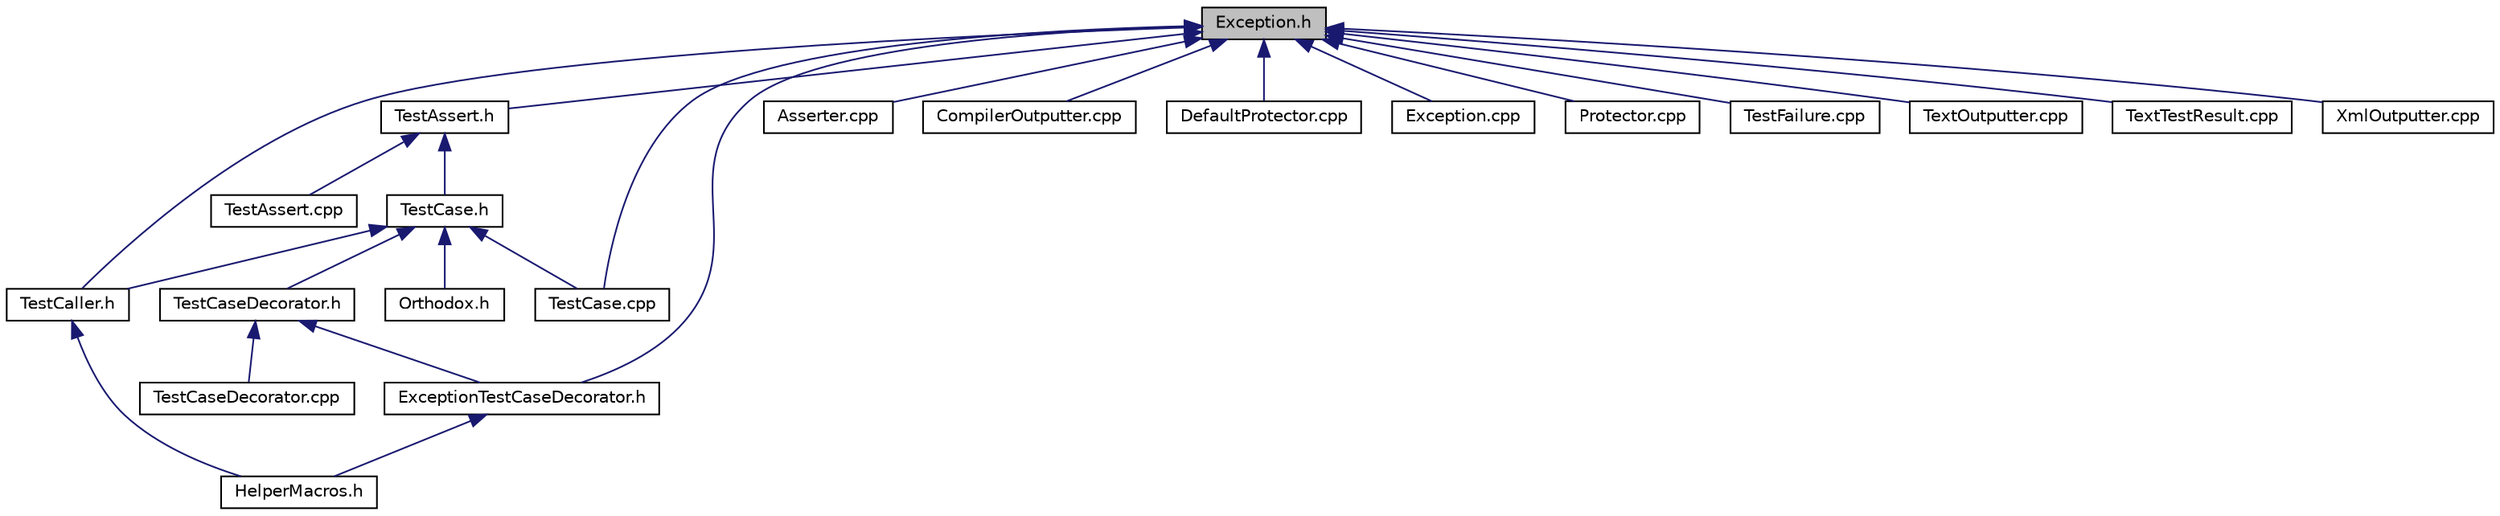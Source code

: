 digraph "Exception.h"
{
  edge [fontname="Helvetica",fontsize="10",labelfontname="Helvetica",labelfontsize="10"];
  node [fontname="Helvetica",fontsize="10",shape=record];
  Node10 [label="Exception.h",height=0.2,width=0.4,color="black", fillcolor="grey75", style="filled", fontcolor="black"];
  Node10 -> Node11 [dir="back",color="midnightblue",fontsize="10",style="solid",fontname="Helvetica"];
  Node11 [label="ExceptionTestCaseDecorator.h",height=0.2,width=0.4,color="black", fillcolor="white", style="filled",URL="$_exception_test_case_decorator_8h.html"];
  Node11 -> Node12 [dir="back",color="midnightblue",fontsize="10",style="solid",fontname="Helvetica"];
  Node12 [label="HelperMacros.h",height=0.2,width=0.4,color="black", fillcolor="white", style="filled",URL="$_helper_macros_8h.html",tooltip="Macros intended to ease the definition of test suites. "];
  Node10 -> Node13 [dir="back",color="midnightblue",fontsize="10",style="solid",fontname="Helvetica"];
  Node13 [label="TestAssert.h",height=0.2,width=0.4,color="black", fillcolor="white", style="filled",URL="$_test_assert_8h.html"];
  Node13 -> Node14 [dir="back",color="midnightblue",fontsize="10",style="solid",fontname="Helvetica"];
  Node14 [label="TestCase.h",height=0.2,width=0.4,color="black", fillcolor="white", style="filled",URL="$_test_case_8h.html"];
  Node14 -> Node15 [dir="back",color="midnightblue",fontsize="10",style="solid",fontname="Helvetica"];
  Node15 [label="Orthodox.h",height=0.2,width=0.4,color="black", fillcolor="white", style="filled",URL="$_orthodox_8h.html"];
  Node14 -> Node16 [dir="back",color="midnightblue",fontsize="10",style="solid",fontname="Helvetica"];
  Node16 [label="TestCaseDecorator.h",height=0.2,width=0.4,color="black", fillcolor="white", style="filled",URL="$_test_case_decorator_8h.html"];
  Node16 -> Node11 [dir="back",color="midnightblue",fontsize="10",style="solid",fontname="Helvetica"];
  Node16 -> Node17 [dir="back",color="midnightblue",fontsize="10",style="solid",fontname="Helvetica"];
  Node17 [label="TestCaseDecorator.cpp",height=0.2,width=0.4,color="black", fillcolor="white", style="filled",URL="$_test_case_decorator_8cpp.html"];
  Node14 -> Node18 [dir="back",color="midnightblue",fontsize="10",style="solid",fontname="Helvetica"];
  Node18 [label="TestCaller.h",height=0.2,width=0.4,color="black", fillcolor="white", style="filled",URL="$_test_caller_8h.html"];
  Node18 -> Node12 [dir="back",color="midnightblue",fontsize="10",style="solid",fontname="Helvetica"];
  Node14 -> Node19 [dir="back",color="midnightblue",fontsize="10",style="solid",fontname="Helvetica"];
  Node19 [label="TestCase.cpp",height=0.2,width=0.4,color="black", fillcolor="white", style="filled",URL="$_test_case_8cpp.html"];
  Node13 -> Node20 [dir="back",color="midnightblue",fontsize="10",style="solid",fontname="Helvetica"];
  Node20 [label="TestAssert.cpp",height=0.2,width=0.4,color="black", fillcolor="white", style="filled",URL="$_test_assert_8cpp.html"];
  Node10 -> Node18 [dir="back",color="midnightblue",fontsize="10",style="solid",fontname="Helvetica"];
  Node10 -> Node21 [dir="back",color="midnightblue",fontsize="10",style="solid",fontname="Helvetica"];
  Node21 [label="Asserter.cpp",height=0.2,width=0.4,color="black", fillcolor="white", style="filled",URL="$_asserter_8cpp.html"];
  Node10 -> Node22 [dir="back",color="midnightblue",fontsize="10",style="solid",fontname="Helvetica"];
  Node22 [label="CompilerOutputter.cpp",height=0.2,width=0.4,color="black", fillcolor="white", style="filled",URL="$_compiler_outputter_8cpp.html"];
  Node10 -> Node23 [dir="back",color="midnightblue",fontsize="10",style="solid",fontname="Helvetica"];
  Node23 [label="DefaultProtector.cpp",height=0.2,width=0.4,color="black", fillcolor="white", style="filled",URL="$_default_protector_8cpp.html"];
  Node10 -> Node24 [dir="back",color="midnightblue",fontsize="10",style="solid",fontname="Helvetica"];
  Node24 [label="Exception.cpp",height=0.2,width=0.4,color="black", fillcolor="white", style="filled",URL="$_exception_8cpp.html"];
  Node10 -> Node25 [dir="back",color="midnightblue",fontsize="10",style="solid",fontname="Helvetica"];
  Node25 [label="Protector.cpp",height=0.2,width=0.4,color="black", fillcolor="white", style="filled",URL="$_protector_8cpp.html"];
  Node10 -> Node19 [dir="back",color="midnightblue",fontsize="10",style="solid",fontname="Helvetica"];
  Node10 -> Node26 [dir="back",color="midnightblue",fontsize="10",style="solid",fontname="Helvetica"];
  Node26 [label="TestFailure.cpp",height=0.2,width=0.4,color="black", fillcolor="white", style="filled",URL="$_test_failure_8cpp.html"];
  Node10 -> Node27 [dir="back",color="midnightblue",fontsize="10",style="solid",fontname="Helvetica"];
  Node27 [label="TextOutputter.cpp",height=0.2,width=0.4,color="black", fillcolor="white", style="filled",URL="$_text_outputter_8cpp.html"];
  Node10 -> Node28 [dir="back",color="midnightblue",fontsize="10",style="solid",fontname="Helvetica"];
  Node28 [label="TextTestResult.cpp",height=0.2,width=0.4,color="black", fillcolor="white", style="filled",URL="$_text_test_result_8cpp.html"];
  Node10 -> Node29 [dir="back",color="midnightblue",fontsize="10",style="solid",fontname="Helvetica"];
  Node29 [label="XmlOutputter.cpp",height=0.2,width=0.4,color="black", fillcolor="white", style="filled",URL="$_xml_outputter_8cpp.html"];
}
